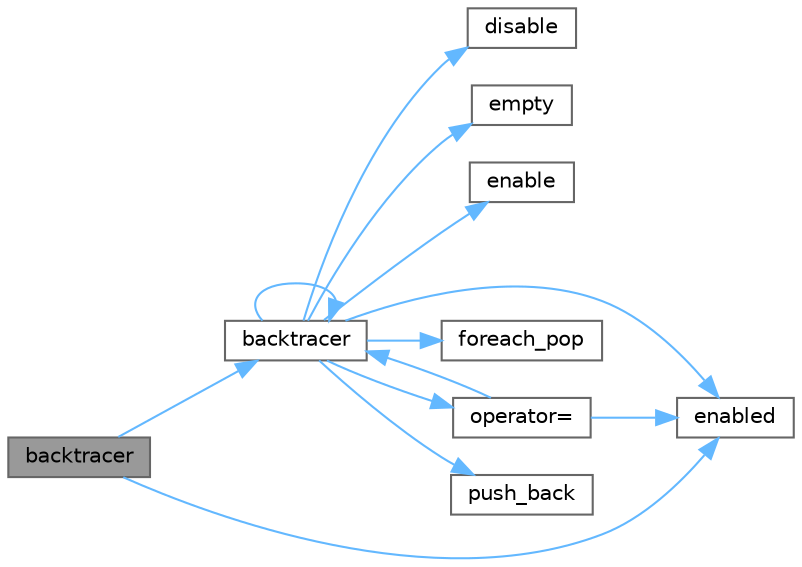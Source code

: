 digraph "backtracer"
{
 // LATEX_PDF_SIZE
  bgcolor="transparent";
  edge [fontname=Helvetica,fontsize=10,labelfontname=Helvetica,labelfontsize=10];
  node [fontname=Helvetica,fontsize=10,shape=box,height=0.2,width=0.4];
  rankdir="LR";
  Node1 [id="Node000001",label="backtracer",height=0.2,width=0.4,color="gray40", fillcolor="grey60", style="filled", fontcolor="black",tooltip=" "];
  Node1 -> Node2 [id="edge1_Node000001_Node000002",color="steelblue1",style="solid",tooltip=" "];
  Node2 [id="Node000002",label="backtracer",height=0.2,width=0.4,color="grey40", fillcolor="white", style="filled",URL="$classspdlog_1_1details_1_1backtracer.html#af54a21453025a5f4b2894d566a7a05a0",tooltip=" "];
  Node2 -> Node2 [id="edge2_Node000002_Node000002",color="steelblue1",style="solid",tooltip=" "];
  Node2 -> Node3 [id="edge3_Node000002_Node000003",color="steelblue1",style="solid",tooltip=" "];
  Node3 [id="Node000003",label="disable",height=0.2,width=0.4,color="grey40", fillcolor="white", style="filled",URL="$classspdlog_1_1details_1_1backtracer.html#a92105838f7e09249ca35cb6e830aa24f",tooltip=" "];
  Node2 -> Node4 [id="edge4_Node000002_Node000004",color="steelblue1",style="solid",tooltip=" "];
  Node4 [id="Node000004",label="empty",height=0.2,width=0.4,color="grey40", fillcolor="white", style="filled",URL="$classspdlog_1_1details_1_1backtracer.html#a8f1bd75b2cadfecf9bb89796b94a2c6a",tooltip=" "];
  Node2 -> Node5 [id="edge5_Node000002_Node000005",color="steelblue1",style="solid",tooltip=" "];
  Node5 [id="Node000005",label="enable",height=0.2,width=0.4,color="grey40", fillcolor="white", style="filled",URL="$classspdlog_1_1details_1_1backtracer.html#a319a65a9133642336be9e24822f8aa80",tooltip=" "];
  Node2 -> Node6 [id="edge6_Node000002_Node000006",color="steelblue1",style="solid",tooltip=" "];
  Node6 [id="Node000006",label="enabled",height=0.2,width=0.4,color="grey40", fillcolor="white", style="filled",URL="$classspdlog_1_1details_1_1backtracer.html#ae035dd5e1bf5f0140237d1b4bbef14e7",tooltip=" "];
  Node2 -> Node7 [id="edge7_Node000002_Node000007",color="steelblue1",style="solid",tooltip=" "];
  Node7 [id="Node000007",label="foreach_pop",height=0.2,width=0.4,color="grey40", fillcolor="white", style="filled",URL="$classspdlog_1_1details_1_1backtracer.html#ac311ec8c0a1b643d0fd1cf8146ddc55a",tooltip=" "];
  Node2 -> Node8 [id="edge8_Node000002_Node000008",color="steelblue1",style="solid",tooltip=" "];
  Node8 [id="Node000008",label="operator=",height=0.2,width=0.4,color="grey40", fillcolor="white", style="filled",URL="$classspdlog_1_1details_1_1backtracer.html#ab68384b15d08eae0c26d2ab38966d63c",tooltip=" "];
  Node8 -> Node2 [id="edge9_Node000008_Node000002",color="steelblue1",style="solid",tooltip=" "];
  Node8 -> Node6 [id="edge10_Node000008_Node000006",color="steelblue1",style="solid",tooltip=" "];
  Node2 -> Node9 [id="edge11_Node000002_Node000009",color="steelblue1",style="solid",tooltip=" "];
  Node9 [id="Node000009",label="push_back",height=0.2,width=0.4,color="grey40", fillcolor="white", style="filled",URL="$classspdlog_1_1details_1_1backtracer.html#a6563b7cc0c0c3ae7d616b75ced2e0042",tooltip=" "];
  Node1 -> Node6 [id="edge12_Node000001_Node000006",color="steelblue1",style="solid",tooltip=" "];
}
